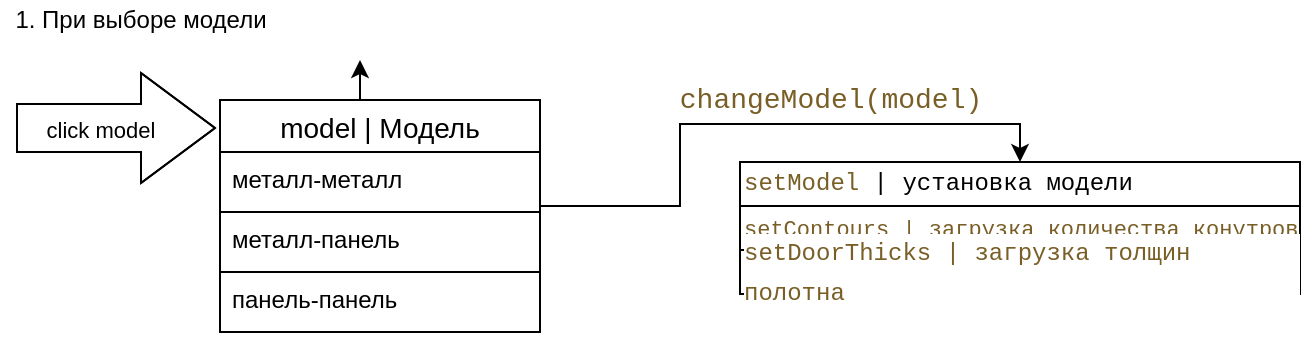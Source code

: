 <mxfile version="15.7.3" type="device"><diagram id="bOdpnAvBTh6-tD0qD959" name="Page-1"><mxGraphModel dx="982" dy="1963" grid="1" gridSize="10" guides="1" tooltips="1" connect="1" arrows="1" fold="1" page="1" pageScale="1" pageWidth="827" pageHeight="1169" math="0" shadow="0"><root><mxCell id="0"/><mxCell id="1" parent="0"/><mxCell id="BriLg5XhCSMQQIlUtACm-1" value="" style="shape=flexArrow;endArrow=classic;html=1;rounded=0;endWidth=30;endSize=12;width=24;" edge="1" parent="1"><mxGeometry width="50" height="50" relative="1" as="geometry"><mxPoint x="18" y="24" as="sourcePoint"/><mxPoint x="118" y="24" as="targetPoint"/><Array as="points"><mxPoint x="78" y="24"/></Array></mxGeometry></mxCell><mxCell id="BriLg5XhCSMQQIlUtACm-7" value="click model" style="edgeLabel;html=1;align=center;verticalAlign=middle;resizable=0;points=[];" vertex="1" connectable="0" parent="BriLg5XhCSMQQIlUtACm-1"><mxGeometry x="-0.543" y="-1" relative="1" as="geometry"><mxPoint x="19" as="offset"/></mxGeometry></mxCell><mxCell id="BriLg5XhCSMQQIlUtACm-8" style="edgeStyle=orthogonalEdgeStyle;rounded=0;orthogonalLoop=1;jettySize=auto;html=1;exitX=0.5;exitY=0;exitDx=0;exitDy=0;" edge="1" parent="1" source="BriLg5XhCSMQQIlUtACm-3"><mxGeometry relative="1" as="geometry"><mxPoint x="190" y="-10" as="targetPoint"/></mxGeometry></mxCell><mxCell id="BriLg5XhCSMQQIlUtACm-13" value="" style="edgeStyle=orthogonalEdgeStyle;rounded=0;orthogonalLoop=1;jettySize=auto;html=1;" edge="1" parent="1" target="BriLg5XhCSMQQIlUtACm-12"><mxGeometry relative="1" as="geometry"><mxPoint x="280" y="63" as="sourcePoint"/><mxPoint x="610" y="40" as="targetPoint"/><Array as="points"><mxPoint x="350" y="63"/><mxPoint x="350" y="22"/><mxPoint x="520" y="22"/></Array></mxGeometry></mxCell><mxCell id="BriLg5XhCSMQQIlUtACm-3" value="model | Модель" style="swimlane;fontStyle=0;childLayout=stackLayout;horizontal=1;startSize=26;horizontalStack=0;resizeParent=1;resizeParentMax=0;resizeLast=0;collapsible=1;marginBottom=0;align=center;fontSize=14;" vertex="1" parent="1"><mxGeometry x="120" y="10" width="160" height="116" as="geometry"/></mxCell><mxCell id="BriLg5XhCSMQQIlUtACm-4" value="металл-металл" style="text;strokeColor=none;fillColor=none;spacingLeft=4;spacingRight=4;overflow=hidden;rotatable=0;points=[[0,0.5],[1,0.5]];portConstraint=eastwest;fontSize=12;" vertex="1" parent="BriLg5XhCSMQQIlUtACm-3"><mxGeometry y="26" width="160" height="30" as="geometry"/></mxCell><mxCell id="BriLg5XhCSMQQIlUtACm-5" value="металл-панель" style="text;strokeColor=default;fillColor=none;spacingLeft=4;spacingRight=4;overflow=hidden;rotatable=0;points=[[0,0.5],[1,0.5]];portConstraint=eastwest;fontSize=12;" vertex="1" parent="BriLg5XhCSMQQIlUtACm-3"><mxGeometry y="56" width="160" height="30" as="geometry"/></mxCell><mxCell id="BriLg5XhCSMQQIlUtACm-6" value="панель-панель" style="text;strokeColor=default;fillColor=none;spacingLeft=4;spacingRight=4;overflow=hidden;rotatable=0;points=[[0,0.5],[1,0.5]];portConstraint=eastwest;fontSize=12;" vertex="1" parent="BriLg5XhCSMQQIlUtACm-3"><mxGeometry y="86" width="160" height="30" as="geometry"/></mxCell><mxCell id="BriLg5XhCSMQQIlUtACm-12" value="&lt;div style=&quot;background-color: rgb(255 , 255 , 255) ; font-family: &amp;#34;consolas&amp;#34; , &amp;#34;courier new&amp;#34; , monospace ; line-height: 19px ; font-size: 12px&quot;&gt;&lt;span style=&quot;color: #795e26&quot;&gt;setModel&lt;/span&gt;&amp;nbsp;| установка модели&lt;/div&gt;" style="whiteSpace=wrap;html=1;fontSize=14;fontStyle=0;startSize=26;align=left;" vertex="1" parent="1"><mxGeometry x="380" y="41" width="280" height="22" as="geometry"/></mxCell><mxCell id="BriLg5XhCSMQQIlUtACm-17" value="&lt;div style=&quot;background-color: rgb(255 , 255 , 255) ; font-family: &amp;#34;consolas&amp;#34; , &amp;#34;courier new&amp;#34; , monospace ; line-height: 19px&quot;&gt;&lt;div style=&quot;font-family: &amp;#34;consolas&amp;#34; , &amp;#34;courier new&amp;#34; , monospace ; line-height: 19px&quot;&gt;&lt;span style=&quot;color: #795e26&quot;&gt;&lt;font style=&quot;font-size: 11px&quot;&gt;setContours | загрузка количества конутров&lt;/font&gt;&lt;/span&gt;&lt;/div&gt;&lt;/div&gt;" style="whiteSpace=wrap;html=1;fontSize=14;fontStyle=0;startSize=26;align=left;" vertex="1" parent="1"><mxGeometry x="380" y="63" width="280" height="22" as="geometry"/></mxCell><mxCell id="BriLg5XhCSMQQIlUtACm-18" value="&lt;div style=&quot;background-color: rgb(255 , 255 , 255) ; font-family: &amp;#34;consolas&amp;#34; , &amp;#34;courier new&amp;#34; , monospace ; line-height: 19px&quot;&gt;&lt;div style=&quot;font-family: &amp;#34;consolas&amp;#34; , &amp;#34;courier new&amp;#34; , monospace ; line-height: 19px&quot;&gt;&lt;div style=&quot;font-family: &amp;#34;consolas&amp;#34; , &amp;#34;courier new&amp;#34; , monospace ; line-height: 19px&quot;&gt;&lt;span style=&quot;color: #795e26&quot;&gt;&lt;font style=&quot;font-size: 12px&quot;&gt;setDoorThicks | загрузка толщин полотна&lt;/font&gt;&lt;/span&gt;&lt;/div&gt;&lt;/div&gt;&lt;/div&gt;" style="whiteSpace=wrap;html=1;fontSize=14;fontStyle=0;startSize=26;align=left;" vertex="1" parent="1"><mxGeometry x="380" y="85" width="280" height="22" as="geometry"/></mxCell><mxCell id="BriLg5XhCSMQQIlUtACm-22" value="&lt;div style=&quot;background-color: rgb(255 , 255 , 255) ; font-family: &amp;#34;consolas&amp;#34; , &amp;#34;courier new&amp;#34; , monospace ; font-size: 14px ; line-height: 19px&quot;&gt;&lt;span style=&quot;color: #795e26&quot;&gt;changeModel(model)&lt;/span&gt;&lt;/div&gt;" style="text;html=1;align=center;verticalAlign=middle;resizable=0;points=[];autosize=1;strokeColor=none;fillColor=none;fontSize=12;" vertex="1" parent="1"><mxGeometry x="350" width="150" height="20" as="geometry"/></mxCell><mxCell id="BriLg5XhCSMQQIlUtACm-23" value="1. При выборе модели" style="text;html=1;align=center;verticalAlign=middle;resizable=0;points=[];autosize=1;strokeColor=none;fillColor=none;fontSize=12;" vertex="1" parent="1"><mxGeometry x="10" y="-40" width="140" height="20" as="geometry"/></mxCell></root></mxGraphModel></diagram></mxfile>